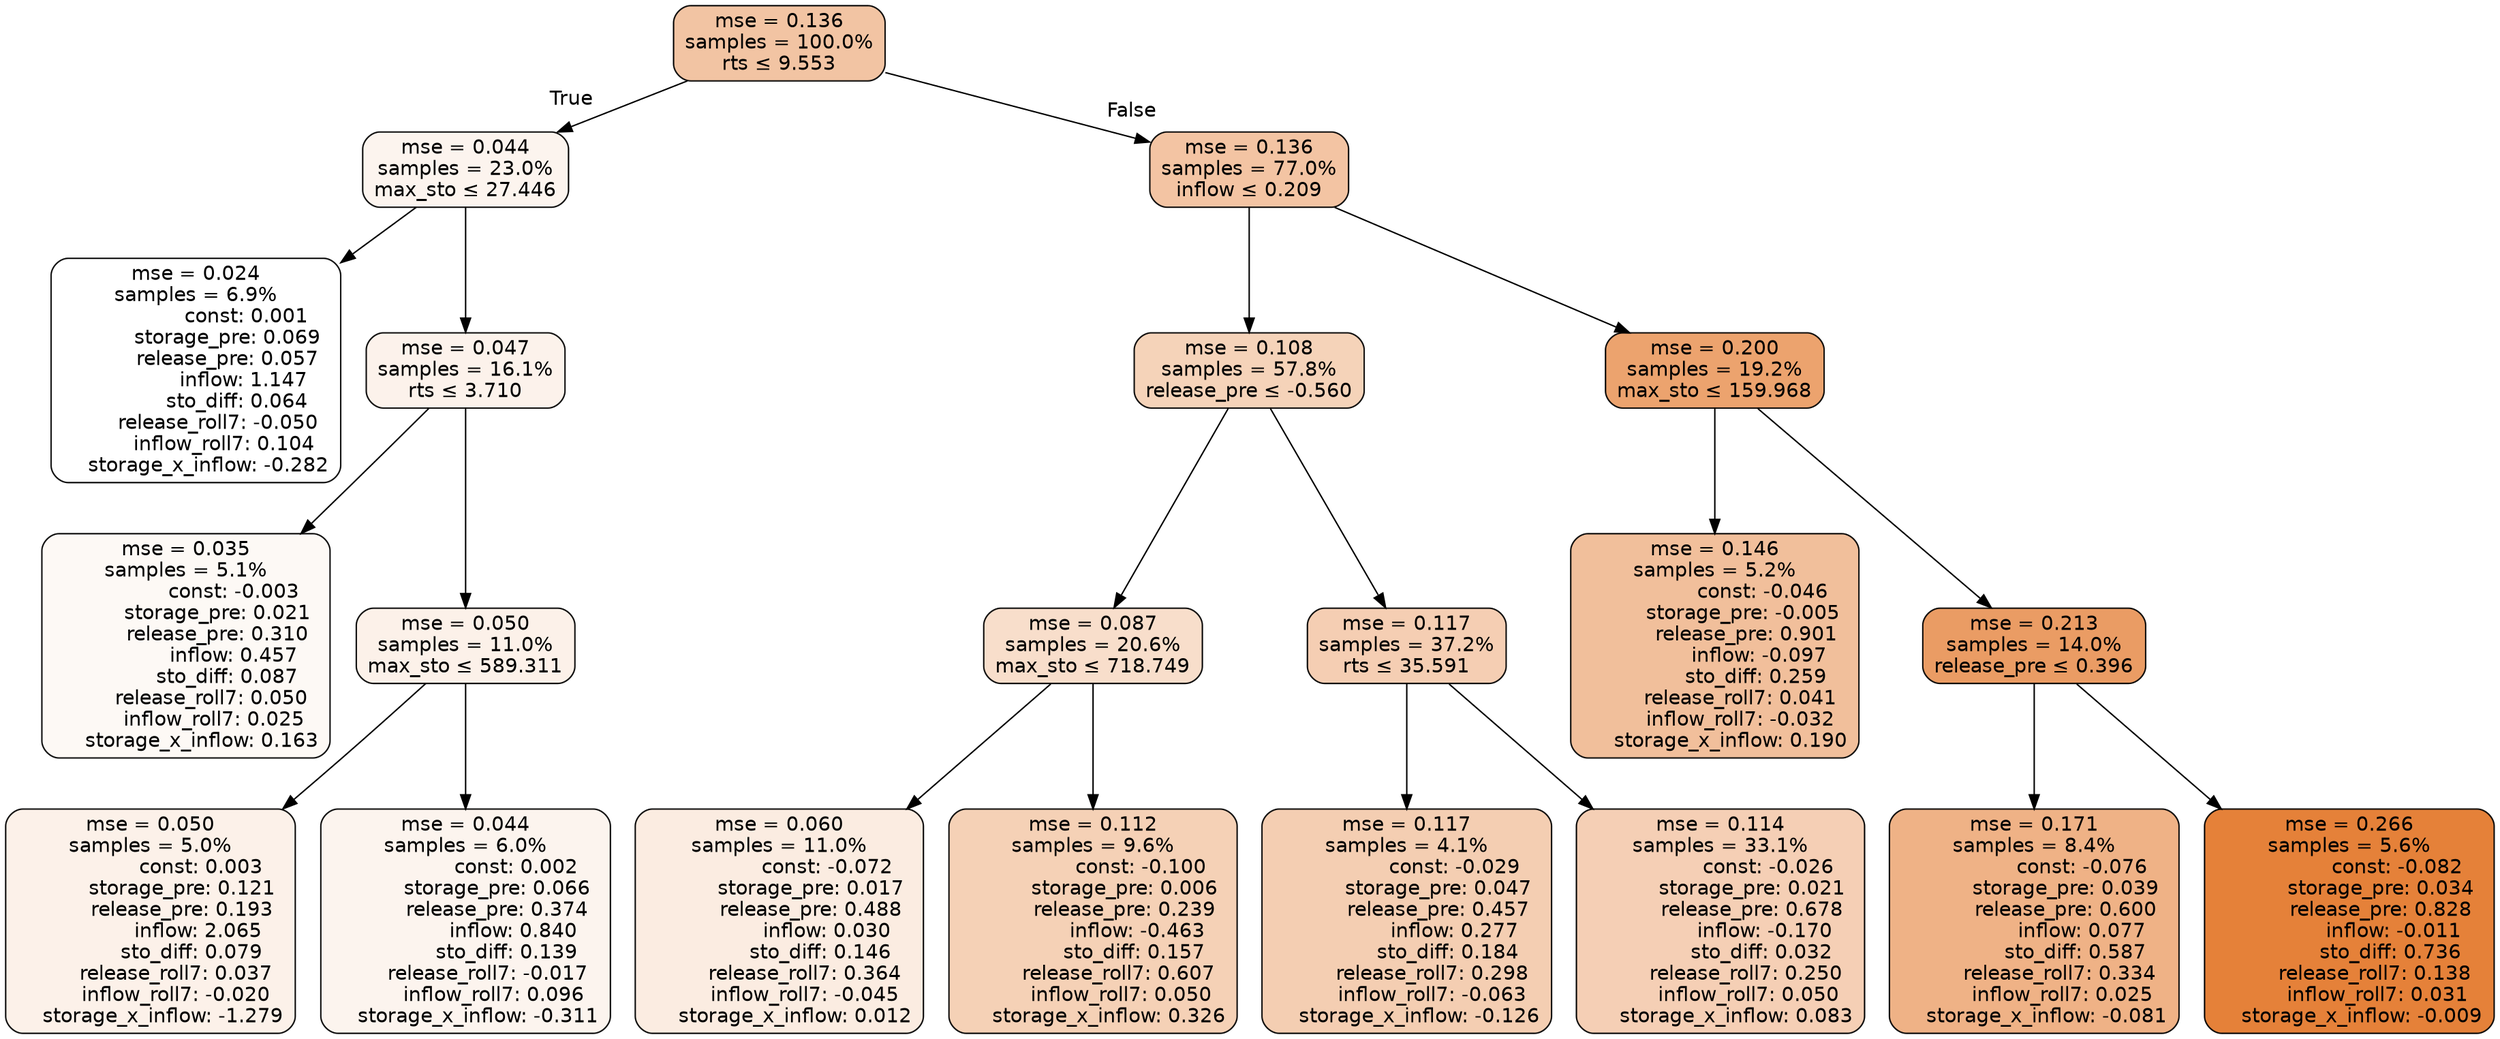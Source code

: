 digraph tree {
bgcolor="transparent"
node [shape=rectangle, style="filled, rounded", color="black", fontname=helvetica] ;
edge [fontname=helvetica] ;
	"0" [label="mse = 0.136
samples = 100.0%
rts &le; 9.553", fillcolor="#f2c4a3"]
	"1" [label="mse = 0.044
samples = 23.0%
max_sto &le; 27.446", fillcolor="#fcf4ee"]
	"2" [label="mse = 0.024
samples = 6.9%
                const: 0.001
          storage_pre: 0.069
          release_pre: 0.057
               inflow: 1.147
             sto_diff: 0.064
       release_roll7: -0.050
         inflow_roll7: 0.104
    storage_x_inflow: -0.282", fillcolor="#ffffff"]
	"3" [label="mse = 0.047
samples = 16.1%
rts &le; 3.710", fillcolor="#fcf2eb"]
	"4" [label="mse = 0.035
samples = 5.1%
               const: -0.003
          storage_pre: 0.021
          release_pre: 0.310
               inflow: 0.457
             sto_diff: 0.087
        release_roll7: 0.050
         inflow_roll7: 0.025
     storage_x_inflow: 0.163", fillcolor="#fdf9f5"]
	"5" [label="mse = 0.050
samples = 11.0%
max_sto &le; 589.311", fillcolor="#fcf1e9"]
	"6" [label="mse = 0.050
samples = 5.0%
                const: 0.003
          storage_pre: 0.121
          release_pre: 0.193
               inflow: 2.065
             sto_diff: 0.079
        release_roll7: 0.037
        inflow_roll7: -0.020
    storage_x_inflow: -1.279", fillcolor="#fcf1e9"]
	"7" [label="mse = 0.044
samples = 6.0%
                const: 0.002
          storage_pre: 0.066
          release_pre: 0.374
               inflow: 0.840
             sto_diff: 0.139
       release_roll7: -0.017
         inflow_roll7: 0.096
    storage_x_inflow: -0.311", fillcolor="#fcf4ee"]
	"8" [label="mse = 0.136
samples = 77.0%
inflow &le; 0.209", fillcolor="#f3c4a3"]
	"9" [label="mse = 0.108
samples = 57.8%
release_pre &le; -0.560", fillcolor="#f5d3b9"]
	"10" [label="mse = 0.087
samples = 20.6%
max_sto &le; 718.749", fillcolor="#f8decb"]
	"11" [label="mse = 0.060
samples = 11.0%
               const: -0.072
          storage_pre: 0.017
          release_pre: 0.488
               inflow: 0.030
             sto_diff: 0.146
        release_roll7: 0.364
        inflow_roll7: -0.045
     storage_x_inflow: 0.012", fillcolor="#fbece1"]
	"12" [label="mse = 0.112
samples = 9.6%
               const: -0.100
          storage_pre: 0.006
          release_pre: 0.239
              inflow: -0.463
             sto_diff: 0.157
        release_roll7: 0.607
         inflow_roll7: 0.050
     storage_x_inflow: 0.326", fillcolor="#f5d1b6"]
	"13" [label="mse = 0.117
samples = 37.2%
rts &le; 35.591", fillcolor="#f5ceb3"]
	"14" [label="mse = 0.117
samples = 4.1%
               const: -0.029
          storage_pre: 0.047
          release_pre: 0.457
               inflow: 0.277
             sto_diff: 0.184
        release_roll7: 0.298
        inflow_roll7: -0.063
    storage_x_inflow: -0.126", fillcolor="#f4ceb2"]
	"15" [label="mse = 0.114
samples = 33.1%
               const: -0.026
          storage_pre: 0.021
          release_pre: 0.678
              inflow: -0.170
             sto_diff: 0.032
        release_roll7: 0.250
         inflow_roll7: 0.050
     storage_x_inflow: 0.083", fillcolor="#f5cfb5"]
	"16" [label="mse = 0.200
samples = 19.2%
max_sto &le; 159.968", fillcolor="#eca36e"]
	"17" [label="mse = 0.146
samples = 5.2%
               const: -0.046
         storage_pre: -0.005
          release_pre: 0.901
              inflow: -0.097
             sto_diff: 0.259
        release_roll7: 0.041
        inflow_roll7: -0.032
     storage_x_inflow: 0.190", fillcolor="#f1bf9b"]
	"18" [label="mse = 0.213
samples = 14.0%
release_pre &le; 0.396", fillcolor="#ea9c64"]
	"19" [label="mse = 0.171
samples = 8.4%
               const: -0.076
          storage_pre: 0.039
          release_pre: 0.600
               inflow: 0.077
             sto_diff: 0.587
        release_roll7: 0.334
         inflow_roll7: 0.025
    storage_x_inflow: -0.081", fillcolor="#efb286"]
	"20" [label="mse = 0.266
samples = 5.6%
               const: -0.082
          storage_pre: 0.034
          release_pre: 0.828
              inflow: -0.011
             sto_diff: 0.736
        release_roll7: 0.138
         inflow_roll7: 0.031
    storage_x_inflow: -0.009", fillcolor="#e58139"]

	"0" -> "1" [labeldistance=2.5, labelangle=45, headlabel="True"]
	"1" -> "2"
	"1" -> "3"
	"3" -> "4"
	"3" -> "5"
	"5" -> "6"
	"5" -> "7"
	"0" -> "8" [labeldistance=2.5, labelangle=-45, headlabel="False"]
	"8" -> "9"
	"9" -> "10"
	"10" -> "11"
	"10" -> "12"
	"9" -> "13"
	"13" -> "14"
	"13" -> "15"
	"8" -> "16"
	"16" -> "17"
	"16" -> "18"
	"18" -> "19"
	"18" -> "20"
}